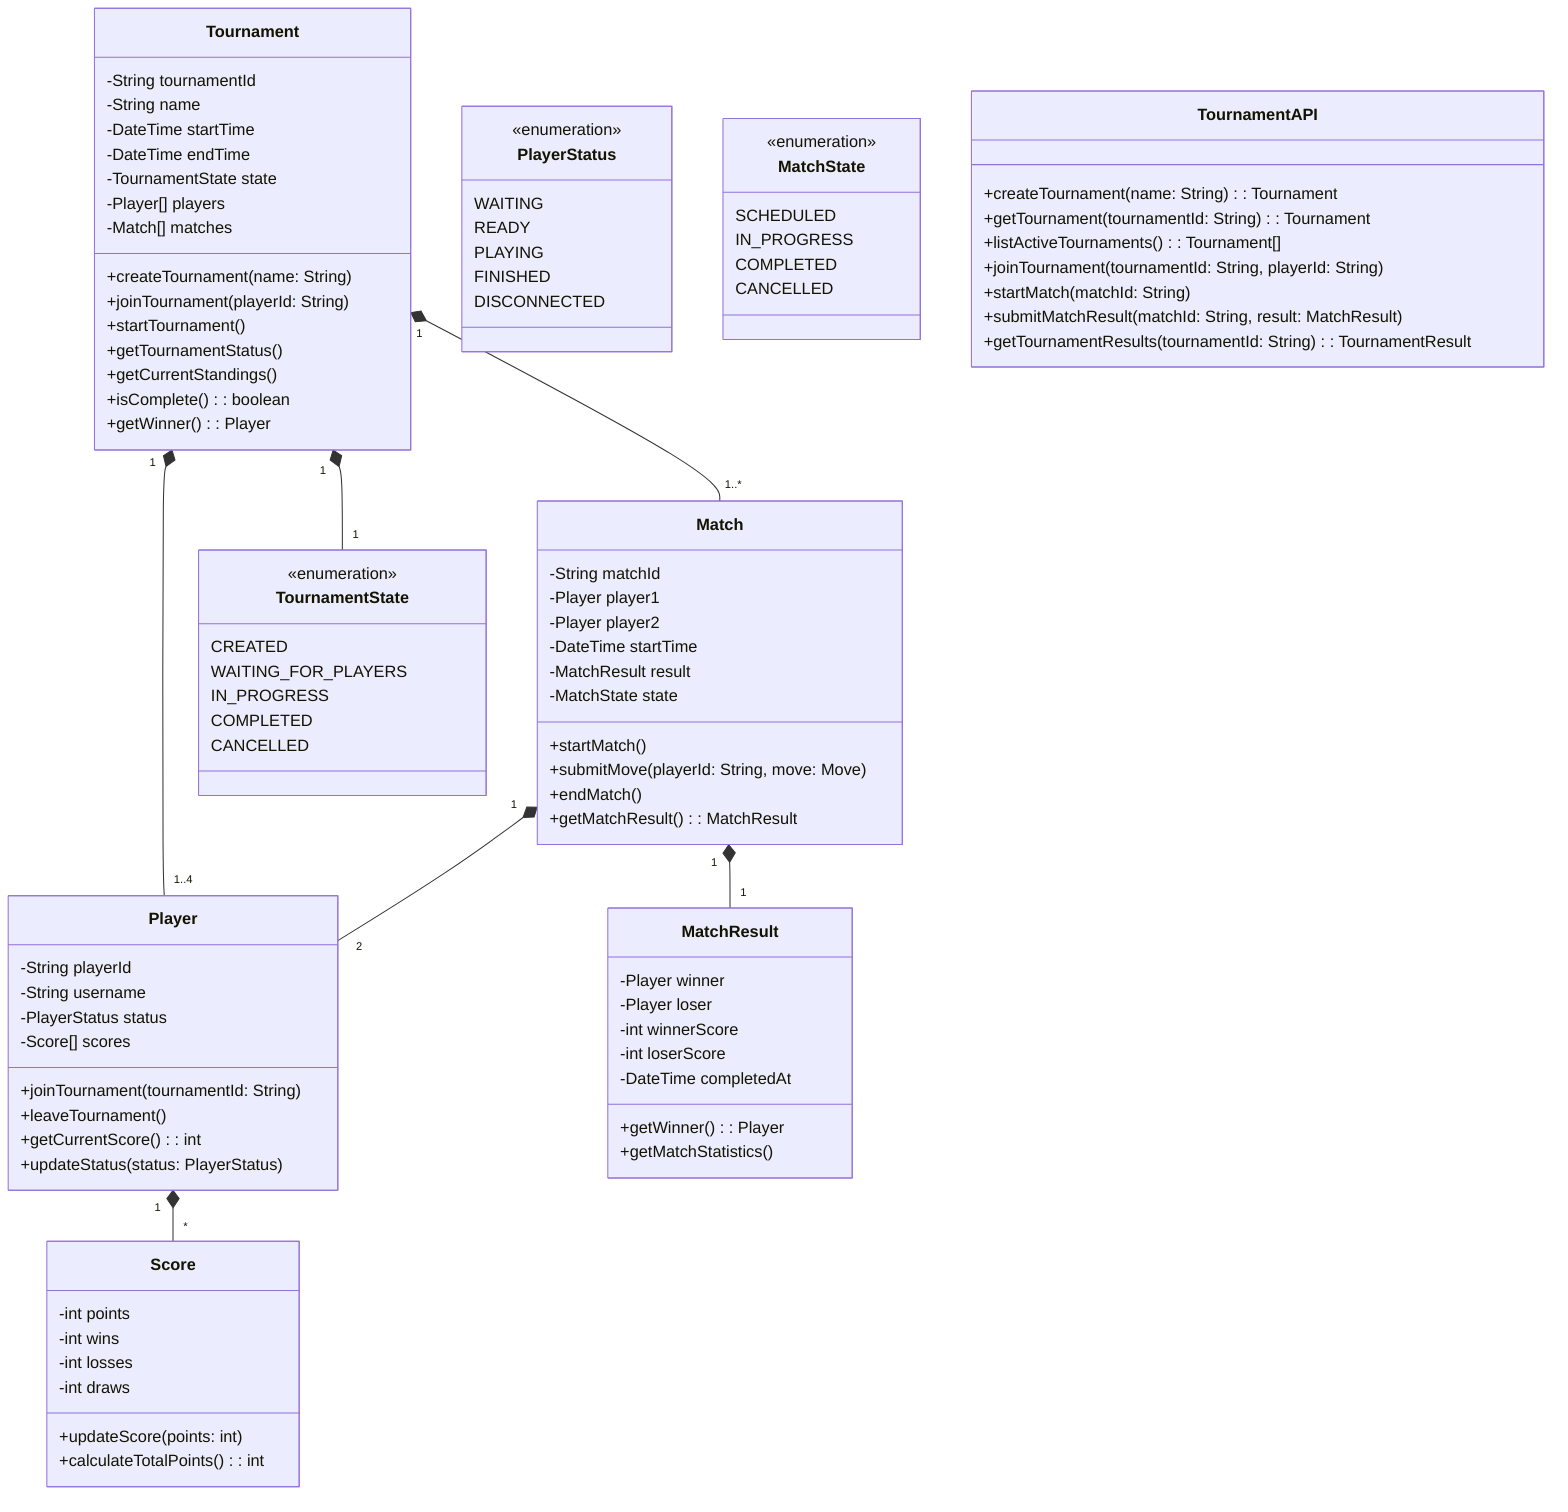 classDiagram
    Tournament "1" *-- "1..4" Player
    Tournament "1" *-- "1..*" Match
    Tournament "1" *-- "1" TournamentState
    Match "1" *-- "2" Player
    Match "1" *-- "1" MatchResult
    Player "1" *-- "*" Score
    
    class Tournament {
        -String tournamentId
        -String name
        -DateTime startTime
        -DateTime endTime
        -TournamentState state
        -Player[] players
        -Match[] matches
        +createTournament(name: String)
        +joinTournament(playerId: String)
        +startTournament()
        +getTournamentStatus()
        +getCurrentStandings()
        +isComplete(): boolean
        +getWinner(): Player
    }

    class TournamentState {
        <<enumeration>>
        CREATED
        WAITING_FOR_PLAYERS
        IN_PROGRESS
        COMPLETED
        CANCELLED
    }

    class Player {
        -String playerId
        -String username
        -PlayerStatus status
        -Score[] scores
        +joinTournament(tournamentId: String)
        +leaveTournament()
        +getCurrentScore(): int
        +updateStatus(status: PlayerStatus)
    }

    class PlayerStatus {
        <<enumeration>>
        WAITING
        READY
        PLAYING
        FINISHED
        DISCONNECTED
    }

    class Match {
        -String matchId
        -Player player1
        -Player player2
        -DateTime startTime
        -MatchResult result
        -MatchState state
        +startMatch()
        +submitMove(playerId: String, move: Move)
        +endMatch()
        +getMatchResult(): MatchResult
    }

    class MatchState {
        <<enumeration>>
        SCHEDULED
        IN_PROGRESS
        COMPLETED
        CANCELLED
    }

    class MatchResult {
        -Player winner
        -Player loser
        -int winnerScore
        -int loserScore
        -DateTime completedAt
        +getWinner(): Player
        +getMatchStatistics()
    }

    class Score {
        -int points
        -int wins
        -int losses
        -int draws
        +updateScore(points: int)
        +calculateTotalPoints(): int
    }

    class TournamentAPI {
        +createTournament(name: String): Tournament
        +getTournament(tournamentId: String): Tournament
        +listActiveTournaments(): Tournament[]
        +joinTournament(tournamentId: String, playerId: String)
        +startMatch(matchId: String)
        +submitMatchResult(matchId: String, result: MatchResult)
        +getTournamentResults(tournamentId: String): TournamentResult
    }